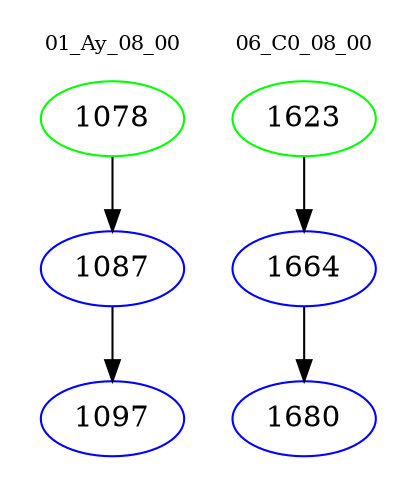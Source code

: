 digraph{
subgraph cluster_0 {
color = white
label = "01_Ay_08_00";
fontsize=10;
T0_1078 [label="1078", color="green"]
T0_1078 -> T0_1087 [color="black"]
T0_1087 [label="1087", color="blue"]
T0_1087 -> T0_1097 [color="black"]
T0_1097 [label="1097", color="blue"]
}
subgraph cluster_1 {
color = white
label = "06_C0_08_00";
fontsize=10;
T1_1623 [label="1623", color="green"]
T1_1623 -> T1_1664 [color="black"]
T1_1664 [label="1664", color="blue"]
T1_1664 -> T1_1680 [color="black"]
T1_1680 [label="1680", color="blue"]
}
}
